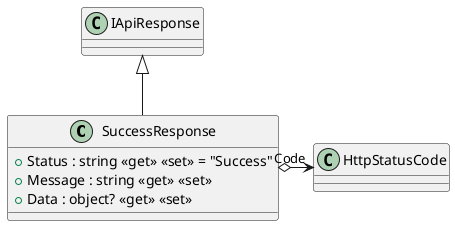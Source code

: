 @startuml
class SuccessResponse {
    + Status : string <<get>> <<set>> = "Success"
    + Message : string <<get>> <<set>>
    + Data : object? <<get>> <<set>>
}
IApiResponse <|-- SuccessResponse
SuccessResponse o-> "Code" HttpStatusCode
@enduml
